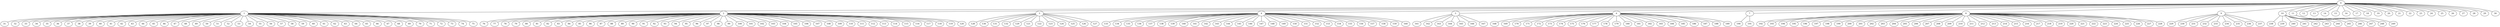 
graph graphname {
    0 -- 1
0 -- 2
0 -- 3
0 -- 4
0 -- 5
0 -- 6
0 -- 7
0 -- 8
0 -- 9
0 -- 10
0 -- 11
0 -- 12
0 -- 13
0 -- 14
0 -- 15
0 -- 16
0 -- 17
0 -- 18
0 -- 19
0 -- 20
0 -- 21
0 -- 22
0 -- 23
0 -- 24
0 -- 25
0 -- 26
0 -- 27
0 -- 28
0 -- 29
0 -- 30
1 -- 31
1 -- 32
1 -- 33
1 -- 34
1 -- 35
1 -- 36
1 -- 37
1 -- 38
1 -- 39
1 -- 40
1 -- 41
1 -- 42
1 -- 43
1 -- 44
1 -- 45
1 -- 46
1 -- 47
1 -- 48
1 -- 49
1 -- 50
1 -- 51
1 -- 52
1 -- 53
1 -- 54
1 -- 55
1 -- 56
1 -- 57
1 -- 58
1 -- 59
1 -- 60
1 -- 61
1 -- 62
1 -- 63
1 -- 64
1 -- 65
1 -- 66
1 -- 67
1 -- 68
1 -- 69
1 -- 70
1 -- 71
1 -- 72
1 -- 73
1 -- 74
1 -- 75
2 -- 76
2 -- 77
2 -- 78
2 -- 79
2 -- 80
2 -- 81
2 -- 82
2 -- 83
2 -- 84
2 -- 85
2 -- 86
2 -- 87
2 -- 88
2 -- 89
2 -- 90
2 -- 91
2 -- 92
2 -- 93
2 -- 94
2 -- 95
2 -- 96
2 -- 97
2 -- 98
2 -- 99
2 -- 100
2 -- 101
2 -- 102
2 -- 103
2 -- 104
2 -- 105
2 -- 106
2 -- 107
2 -- 108
2 -- 109
2 -- 110
2 -- 111
2 -- 112
2 -- 113
2 -- 114
2 -- 115
2 -- 116
2 -- 117
2 -- 118
2 -- 119
2 -- 120
3 -- 128
3 -- 130
3 -- 131
3 -- 132
3 -- 129
3 -- 121
3 -- 122
3 -- 123
3 -- 124
3 -- 125
3 -- 126
3 -- 127
4 -- 133
4 -- 134
4 -- 135
4 -- 136
4 -- 137
4 -- 138
4 -- 139
4 -- 140
4 -- 141
4 -- 142
4 -- 143
4 -- 144
4 -- 145
4 -- 146
4 -- 147
4 -- 148
4 -- 149
4 -- 150
4 -- 151
4 -- 152
4 -- 153
4 -- 154
4 -- 155
4 -- 156
4 -- 157
4 -- 158
4 -- 159
4 -- 160
5 -- 161
5 -- 162
5 -- 163
5 -- 164
5 -- 165
5 -- 166
5 -- 167
6 -- 168
6 -- 169
6 -- 170
6 -- 171
6 -- 172
6 -- 173
6 -- 174
6 -- 175
6 -- 176
6 -- 177
6 -- 178
6 -- 179
6 -- 180
6 -- 181
6 -- 182
6 -- 183
6 -- 184
6 -- 185
6 -- 186
6 -- 187
6 -- 188
6 -- 189
7 -- 190
7 -- 191
8 -- 192
8 -- 193
8 -- 194
8 -- 195
8 -- 196
8 -- 197
8 -- 198
8 -- 199
8 -- 200
8 -- 201
8 -- 202
8 -- 203
8 -- 204
8 -- 205
8 -- 206
8 -- 207
8 -- 208
8 -- 209
8 -- 210
8 -- 211
8 -- 212
8 -- 213
8 -- 214
8 -- 215
8 -- 216
8 -- 217
8 -- 218
8 -- 219
8 -- 220
8 -- 221
8 -- 222
8 -- 223
8 -- 224
8 -- 225
8 -- 226
8 -- 227
8 -- 228
9 -- 229
9 -- 230
9 -- 231
9 -- 232
9 -- 233
9 -- 234
9 -- 235
9 -- 236
9 -- 237
10 -- 238
10 -- 239
10 -- 240
10 -- 241
10 -- 242
10 -- 243
10 -- 244
10 -- 245
10 -- 246
10 -- 247
11 -- 248
11 -- 249

}
